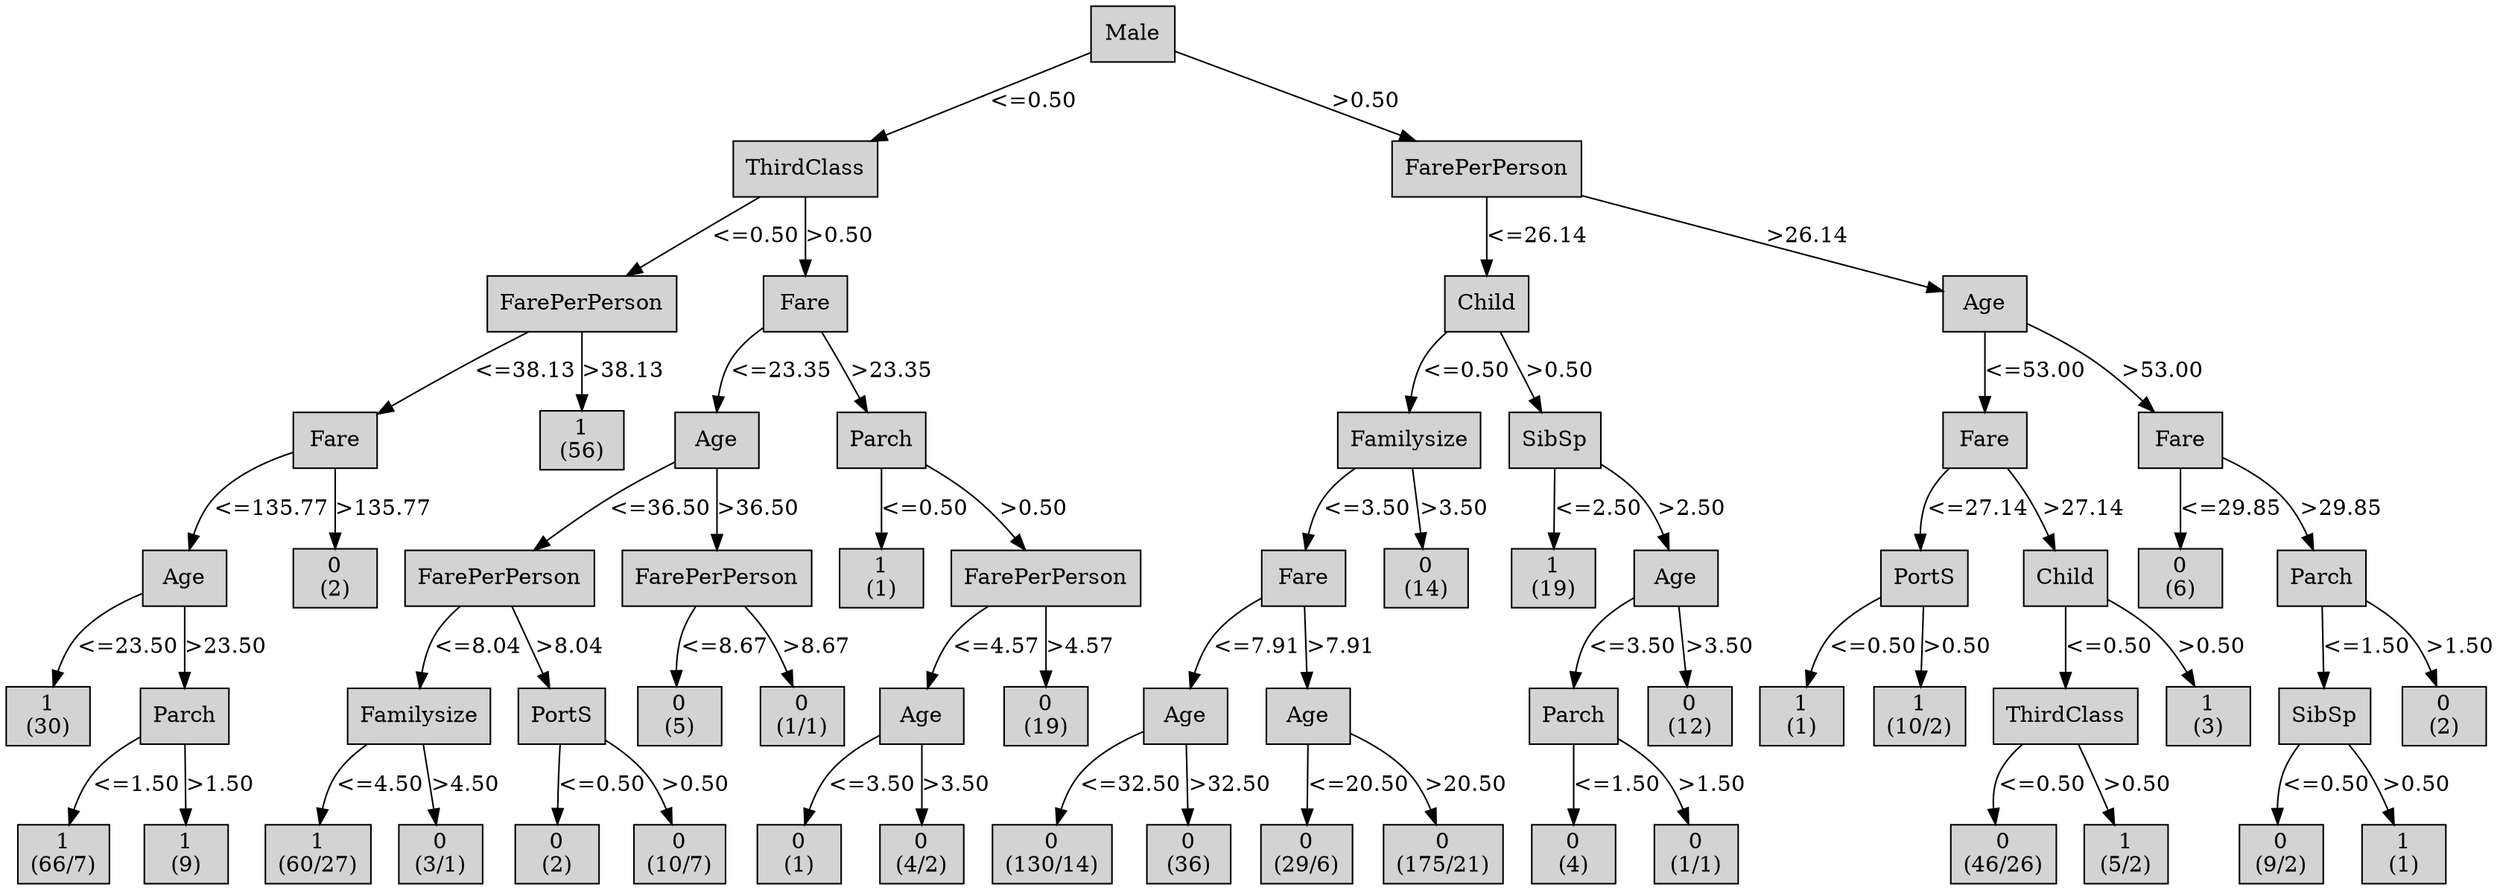 digraph ID3_Tree {
"0" [shape=box, style=filled, label="Male
", weight=1]
"1" [shape=box, style=filled, label="ThirdClass
", weight=2]
0 -> 1 [ label = "<=0.50"];
"2" [shape=box, style=filled, label="FarePerPerson
", weight=3]
1 -> 2 [ label = "<=0.50"];
"3" [shape=box, style=filled, label="Fare
", weight=4]
2 -> 3 [ label = "<=38.13"];
"4" [shape=box, style=filled, label="Age
", weight=5]
3 -> 4 [ label = "<=135.77"];
"5" [shape=box, style=filled, label="1
(30)
", weight=6]
4 -> 5 [ label = "<=23.50"];
"6" [shape=box, style=filled, label="Parch
", weight=6]
4 -> 6 [ label = ">23.50"];
"7" [shape=box, style=filled, label="1
(66/7)
", weight=7]
6 -> 7 [ label = "<=1.50"];
"8" [shape=box, style=filled, label="1
(9)
", weight=7]
6 -> 8 [ label = ">1.50"];
"9" [shape=box, style=filled, label="0
(2)
", weight=5]
3 -> 9 [ label = ">135.77"];
"10" [shape=box, style=filled, label="1
(56)
", weight=4]
2 -> 10 [ label = ">38.13"];
"11" [shape=box, style=filled, label="Fare
", weight=3]
1 -> 11 [ label = ">0.50"];
"12" [shape=box, style=filled, label="Age
", weight=4]
11 -> 12 [ label = "<=23.35"];
"13" [shape=box, style=filled, label="FarePerPerson
", weight=5]
12 -> 13 [ label = "<=36.50"];
"14" [shape=box, style=filled, label="Familysize
", weight=6]
13 -> 14 [ label = "<=8.04"];
"15" [shape=box, style=filled, label="1
(60/27)
", weight=7]
14 -> 15 [ label = "<=4.50"];
"16" [shape=box, style=filled, label="0
(3/1)
", weight=7]
14 -> 16 [ label = ">4.50"];
"17" [shape=box, style=filled, label="PortS
", weight=6]
13 -> 17 [ label = ">8.04"];
"18" [shape=box, style=filled, label="0
(2)
", weight=7]
17 -> 18 [ label = "<=0.50"];
"19" [shape=box, style=filled, label="0
(10/7)
", weight=7]
17 -> 19 [ label = ">0.50"];
"20" [shape=box, style=filled, label="FarePerPerson
", weight=5]
12 -> 20 [ label = ">36.50"];
"21" [shape=box, style=filled, label="0
(5)
", weight=6]
20 -> 21 [ label = "<=8.67"];
"22" [shape=box, style=filled, label="0
(1/1)
", weight=6]
20 -> 22 [ label = ">8.67"];
"23" [shape=box, style=filled, label="Parch
", weight=4]
11 -> 23 [ label = ">23.35"];
"24" [shape=box, style=filled, label="1
(1)
", weight=5]
23 -> 24 [ label = "<=0.50"];
"25" [shape=box, style=filled, label="FarePerPerson
", weight=5]
23 -> 25 [ label = ">0.50"];
"26" [shape=box, style=filled, label="Age
", weight=6]
25 -> 26 [ label = "<=4.57"];
"27" [shape=box, style=filled, label="0
(1)
", weight=7]
26 -> 27 [ label = "<=3.50"];
"28" [shape=box, style=filled, label="0
(4/2)
", weight=7]
26 -> 28 [ label = ">3.50"];
"29" [shape=box, style=filled, label="0
(19)
", weight=6]
25 -> 29 [ label = ">4.57"];
"30" [shape=box, style=filled, label="FarePerPerson
", weight=2]
0 -> 30 [ label = ">0.50"];
"31" [shape=box, style=filled, label="Child
", weight=3]
30 -> 31 [ label = "<=26.14"];
"32" [shape=box, style=filled, label="Familysize
", weight=4]
31 -> 32 [ label = "<=0.50"];
"33" [shape=box, style=filled, label="Fare
", weight=5]
32 -> 33 [ label = "<=3.50"];
"34" [shape=box, style=filled, label="Age
", weight=6]
33 -> 34 [ label = "<=7.91"];
"35" [shape=box, style=filled, label="0
(130/14)
", weight=7]
34 -> 35 [ label = "<=32.50"];
"36" [shape=box, style=filled, label="0
(36)
", weight=7]
34 -> 36 [ label = ">32.50"];
"37" [shape=box, style=filled, label="Age
", weight=6]
33 -> 37 [ label = ">7.91"];
"38" [shape=box, style=filled, label="0
(29/6)
", weight=7]
37 -> 38 [ label = "<=20.50"];
"39" [shape=box, style=filled, label="0
(175/21)
", weight=7]
37 -> 39 [ label = ">20.50"];
"40" [shape=box, style=filled, label="0
(14)
", weight=5]
32 -> 40 [ label = ">3.50"];
"41" [shape=box, style=filled, label="SibSp
", weight=4]
31 -> 41 [ label = ">0.50"];
"42" [shape=box, style=filled, label="1
(19)
", weight=5]
41 -> 42 [ label = "<=2.50"];
"43" [shape=box, style=filled, label="Age
", weight=5]
41 -> 43 [ label = ">2.50"];
"44" [shape=box, style=filled, label="Parch
", weight=6]
43 -> 44 [ label = "<=3.50"];
"45" [shape=box, style=filled, label="0
(4)
", weight=7]
44 -> 45 [ label = "<=1.50"];
"46" [shape=box, style=filled, label="0
(1/1)
", weight=7]
44 -> 46 [ label = ">1.50"];
"47" [shape=box, style=filled, label="0
(12)
", weight=6]
43 -> 47 [ label = ">3.50"];
"48" [shape=box, style=filled, label="Age
", weight=3]
30 -> 48 [ label = ">26.14"];
"49" [shape=box, style=filled, label="Fare
", weight=4]
48 -> 49 [ label = "<=53.00"];
"50" [shape=box, style=filled, label="PortS
", weight=5]
49 -> 50 [ label = "<=27.14"];
"51" [shape=box, style=filled, label="1
(1)
", weight=6]
50 -> 51 [ label = "<=0.50"];
"52" [shape=box, style=filled, label="1
(10/2)
", weight=6]
50 -> 52 [ label = ">0.50"];
"53" [shape=box, style=filled, label="Child
", weight=5]
49 -> 53 [ label = ">27.14"];
"54" [shape=box, style=filled, label="ThirdClass
", weight=6]
53 -> 54 [ label = "<=0.50"];
"55" [shape=box, style=filled, label="0
(46/26)
", weight=7]
54 -> 55 [ label = "<=0.50"];
"56" [shape=box, style=filled, label="1
(5/2)
", weight=7]
54 -> 56 [ label = ">0.50"];
"57" [shape=box, style=filled, label="1
(3)
", weight=6]
53 -> 57 [ label = ">0.50"];
"58" [shape=box, style=filled, label="Fare
", weight=4]
48 -> 58 [ label = ">53.00"];
"59" [shape=box, style=filled, label="0
(6)
", weight=5]
58 -> 59 [ label = "<=29.85"];
"60" [shape=box, style=filled, label="Parch
", weight=5]
58 -> 60 [ label = ">29.85"];
"61" [shape=box, style=filled, label="SibSp
", weight=6]
60 -> 61 [ label = "<=1.50"];
"62" [shape=box, style=filled, label="0
(9/2)
", weight=7]
61 -> 62 [ label = "<=0.50"];
"63" [shape=box, style=filled, label="1
(1)
", weight=7]
61 -> 63 [ label = ">0.50"];
"64" [shape=box, style=filled, label="0
(2)
", weight=6]
60 -> 64 [ label = ">1.50"];
{rank=same; 0;};
{rank=same; 1;30;};
{rank=same; 2;11;31;48;};
{rank=same; 3;10;12;23;32;41;49;58;};
{rank=same; 4;9;13;20;24;25;33;40;42;43;50;53;59;60;};
{rank=same; 5;6;14;17;21;22;26;29;34;37;44;47;51;52;54;57;61;64;};
{rank=same; 7;8;15;16;18;19;27;28;35;36;38;39;45;46;55;56;62;63;};
}